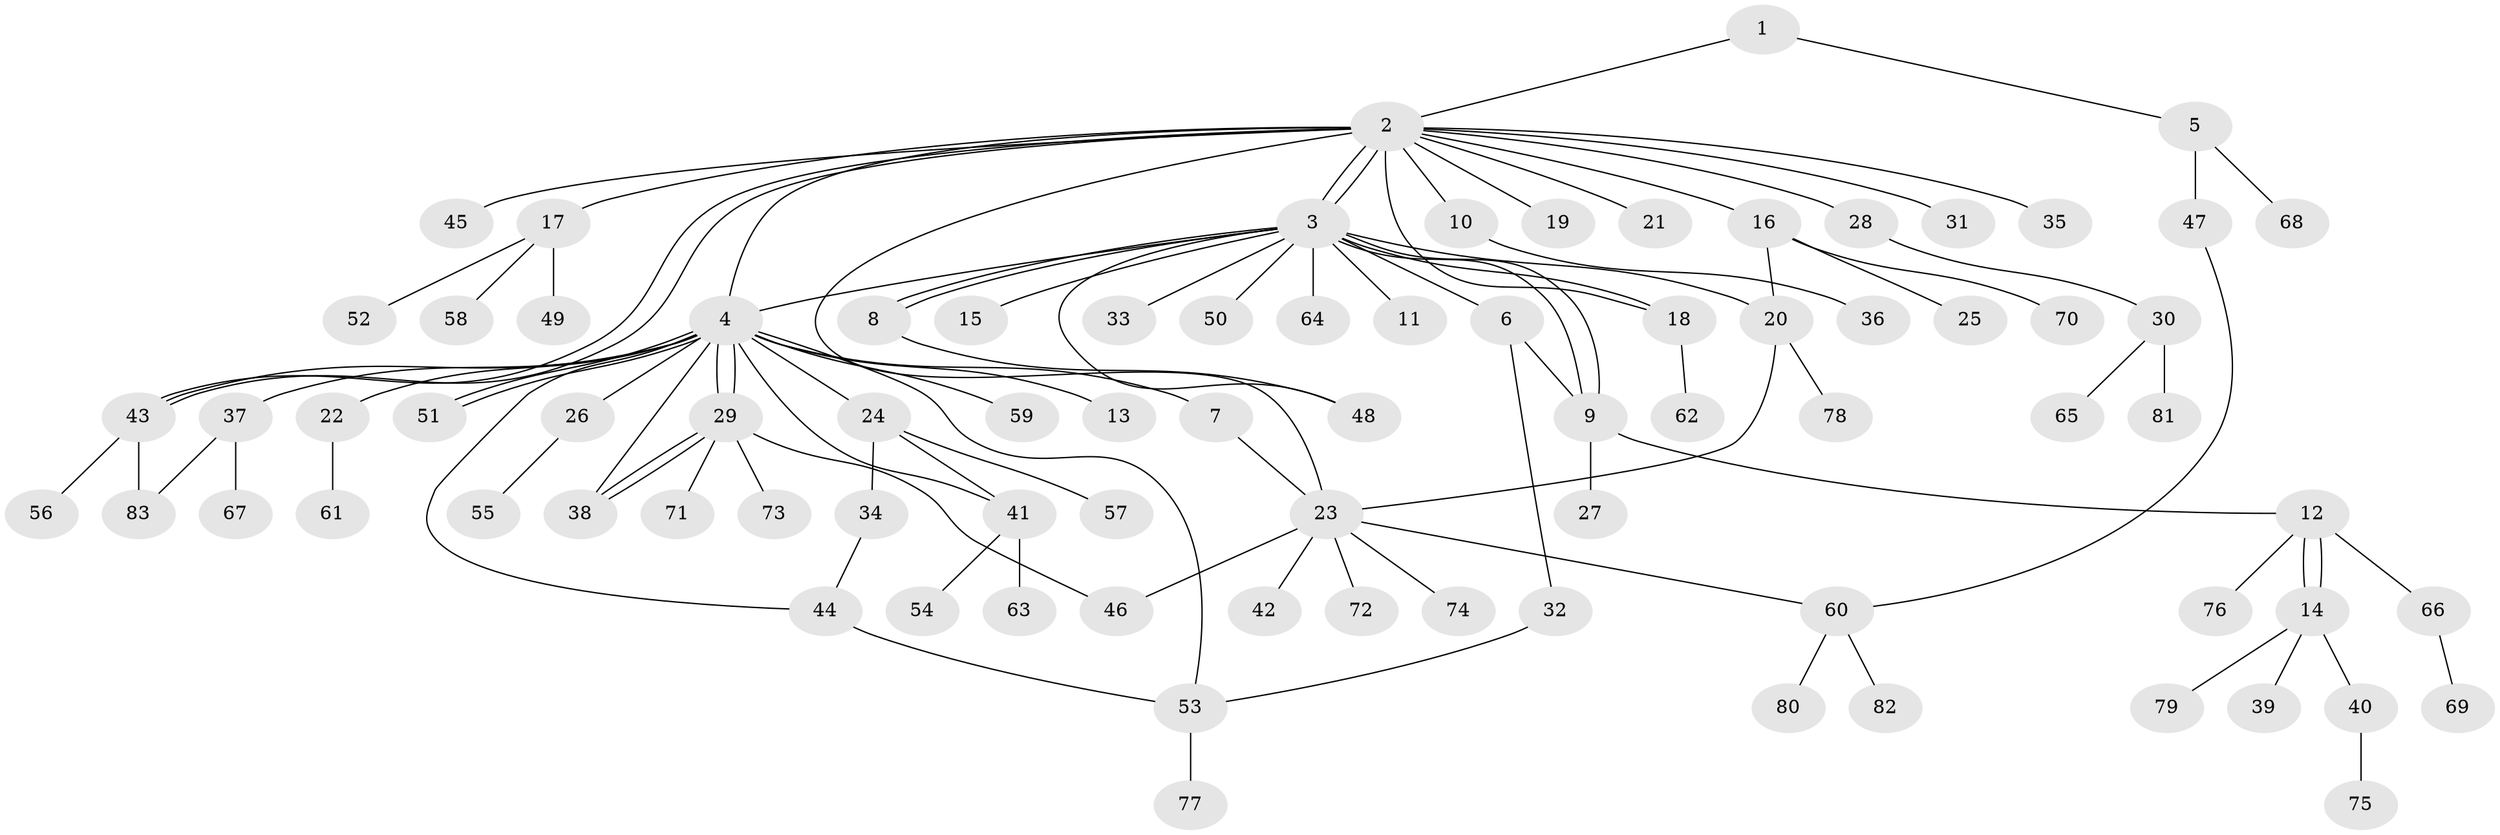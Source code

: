 // coarse degree distribution, {2: 0.10344827586206896, 14: 0.034482758620689655, 12: 0.017241379310344827, 3: 0.10344827586206896, 5: 0.06896551724137931, 1: 0.603448275862069, 4: 0.05172413793103448, 7: 0.017241379310344827}
// Generated by graph-tools (version 1.1) at 2025/17/03/04/25 18:17:59]
// undirected, 83 vertices, 106 edges
graph export_dot {
graph [start="1"]
  node [color=gray90,style=filled];
  1;
  2;
  3;
  4;
  5;
  6;
  7;
  8;
  9;
  10;
  11;
  12;
  13;
  14;
  15;
  16;
  17;
  18;
  19;
  20;
  21;
  22;
  23;
  24;
  25;
  26;
  27;
  28;
  29;
  30;
  31;
  32;
  33;
  34;
  35;
  36;
  37;
  38;
  39;
  40;
  41;
  42;
  43;
  44;
  45;
  46;
  47;
  48;
  49;
  50;
  51;
  52;
  53;
  54;
  55;
  56;
  57;
  58;
  59;
  60;
  61;
  62;
  63;
  64;
  65;
  66;
  67;
  68;
  69;
  70;
  71;
  72;
  73;
  74;
  75;
  76;
  77;
  78;
  79;
  80;
  81;
  82;
  83;
  1 -- 2;
  1 -- 5;
  2 -- 3;
  2 -- 3;
  2 -- 4;
  2 -- 10;
  2 -- 16;
  2 -- 17;
  2 -- 18;
  2 -- 19;
  2 -- 21;
  2 -- 23;
  2 -- 28;
  2 -- 31;
  2 -- 35;
  2 -- 43;
  2 -- 43;
  2 -- 45;
  3 -- 4;
  3 -- 6;
  3 -- 8;
  3 -- 8;
  3 -- 9;
  3 -- 9;
  3 -- 11;
  3 -- 15;
  3 -- 18;
  3 -- 20;
  3 -- 33;
  3 -- 48;
  3 -- 50;
  3 -- 64;
  4 -- 7;
  4 -- 13;
  4 -- 22;
  4 -- 24;
  4 -- 26;
  4 -- 29;
  4 -- 29;
  4 -- 37;
  4 -- 38;
  4 -- 41;
  4 -- 43;
  4 -- 44;
  4 -- 51;
  4 -- 51;
  4 -- 53;
  4 -- 59;
  5 -- 47;
  5 -- 68;
  6 -- 9;
  6 -- 32;
  7 -- 23;
  8 -- 48;
  9 -- 12;
  9 -- 27;
  10 -- 36;
  12 -- 14;
  12 -- 14;
  12 -- 66;
  12 -- 76;
  14 -- 39;
  14 -- 40;
  14 -- 79;
  16 -- 20;
  16 -- 25;
  16 -- 70;
  17 -- 49;
  17 -- 52;
  17 -- 58;
  18 -- 62;
  20 -- 23;
  20 -- 78;
  22 -- 61;
  23 -- 42;
  23 -- 46;
  23 -- 60;
  23 -- 72;
  23 -- 74;
  24 -- 34;
  24 -- 41;
  24 -- 57;
  26 -- 55;
  28 -- 30;
  29 -- 38;
  29 -- 38;
  29 -- 46;
  29 -- 71;
  29 -- 73;
  30 -- 65;
  30 -- 81;
  32 -- 53;
  34 -- 44;
  37 -- 67;
  37 -- 83;
  40 -- 75;
  41 -- 54;
  41 -- 63;
  43 -- 56;
  43 -- 83;
  44 -- 53;
  47 -- 60;
  53 -- 77;
  60 -- 80;
  60 -- 82;
  66 -- 69;
}

